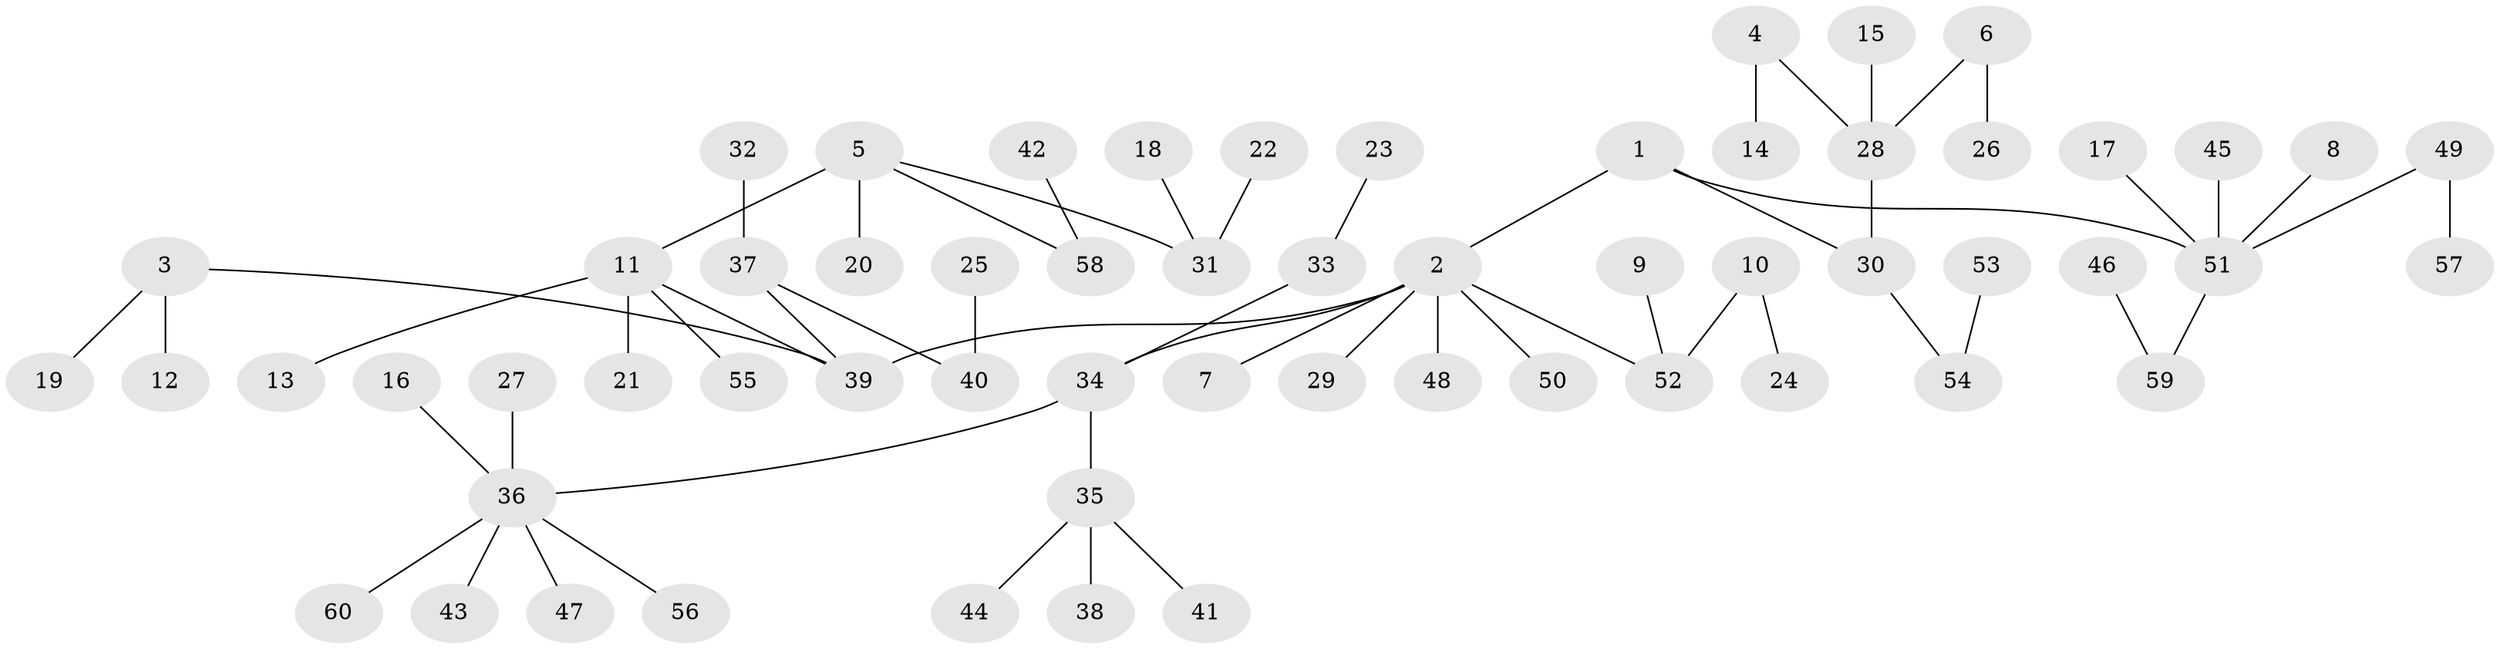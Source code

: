 // original degree distribution, {7: 0.01680672268907563, 3: 0.1092436974789916, 5: 0.04201680672268908, 4: 0.05042016806722689, 2: 0.3025210084033613, 6: 0.008403361344537815, 1: 0.47058823529411764}
// Generated by graph-tools (version 1.1) at 2025/50/03/09/25 03:50:19]
// undirected, 60 vertices, 59 edges
graph export_dot {
graph [start="1"]
  node [color=gray90,style=filled];
  1;
  2;
  3;
  4;
  5;
  6;
  7;
  8;
  9;
  10;
  11;
  12;
  13;
  14;
  15;
  16;
  17;
  18;
  19;
  20;
  21;
  22;
  23;
  24;
  25;
  26;
  27;
  28;
  29;
  30;
  31;
  32;
  33;
  34;
  35;
  36;
  37;
  38;
  39;
  40;
  41;
  42;
  43;
  44;
  45;
  46;
  47;
  48;
  49;
  50;
  51;
  52;
  53;
  54;
  55;
  56;
  57;
  58;
  59;
  60;
  1 -- 2 [weight=1.0];
  1 -- 30 [weight=1.0];
  1 -- 51 [weight=1.0];
  2 -- 7 [weight=1.0];
  2 -- 29 [weight=1.0];
  2 -- 34 [weight=1.0];
  2 -- 39 [weight=1.0];
  2 -- 48 [weight=1.0];
  2 -- 50 [weight=1.0];
  2 -- 52 [weight=1.0];
  3 -- 12 [weight=1.0];
  3 -- 19 [weight=1.0];
  3 -- 39 [weight=1.0];
  4 -- 14 [weight=1.0];
  4 -- 28 [weight=1.0];
  5 -- 11 [weight=1.0];
  5 -- 20 [weight=1.0];
  5 -- 31 [weight=1.0];
  5 -- 58 [weight=1.0];
  6 -- 26 [weight=1.0];
  6 -- 28 [weight=1.0];
  8 -- 51 [weight=1.0];
  9 -- 52 [weight=1.0];
  10 -- 24 [weight=1.0];
  10 -- 52 [weight=1.0];
  11 -- 13 [weight=1.0];
  11 -- 21 [weight=1.0];
  11 -- 39 [weight=1.0];
  11 -- 55 [weight=1.0];
  15 -- 28 [weight=1.0];
  16 -- 36 [weight=1.0];
  17 -- 51 [weight=1.0];
  18 -- 31 [weight=1.0];
  22 -- 31 [weight=1.0];
  23 -- 33 [weight=1.0];
  25 -- 40 [weight=1.0];
  27 -- 36 [weight=1.0];
  28 -- 30 [weight=1.0];
  30 -- 54 [weight=1.0];
  32 -- 37 [weight=1.0];
  33 -- 34 [weight=1.0];
  34 -- 35 [weight=1.0];
  34 -- 36 [weight=1.0];
  35 -- 38 [weight=1.0];
  35 -- 41 [weight=1.0];
  35 -- 44 [weight=1.0];
  36 -- 43 [weight=1.0];
  36 -- 47 [weight=1.0];
  36 -- 56 [weight=1.0];
  36 -- 60 [weight=1.0];
  37 -- 39 [weight=1.0];
  37 -- 40 [weight=1.0];
  42 -- 58 [weight=1.0];
  45 -- 51 [weight=1.0];
  46 -- 59 [weight=1.0];
  49 -- 51 [weight=1.0];
  49 -- 57 [weight=1.0];
  51 -- 59 [weight=1.0];
  53 -- 54 [weight=1.0];
}
